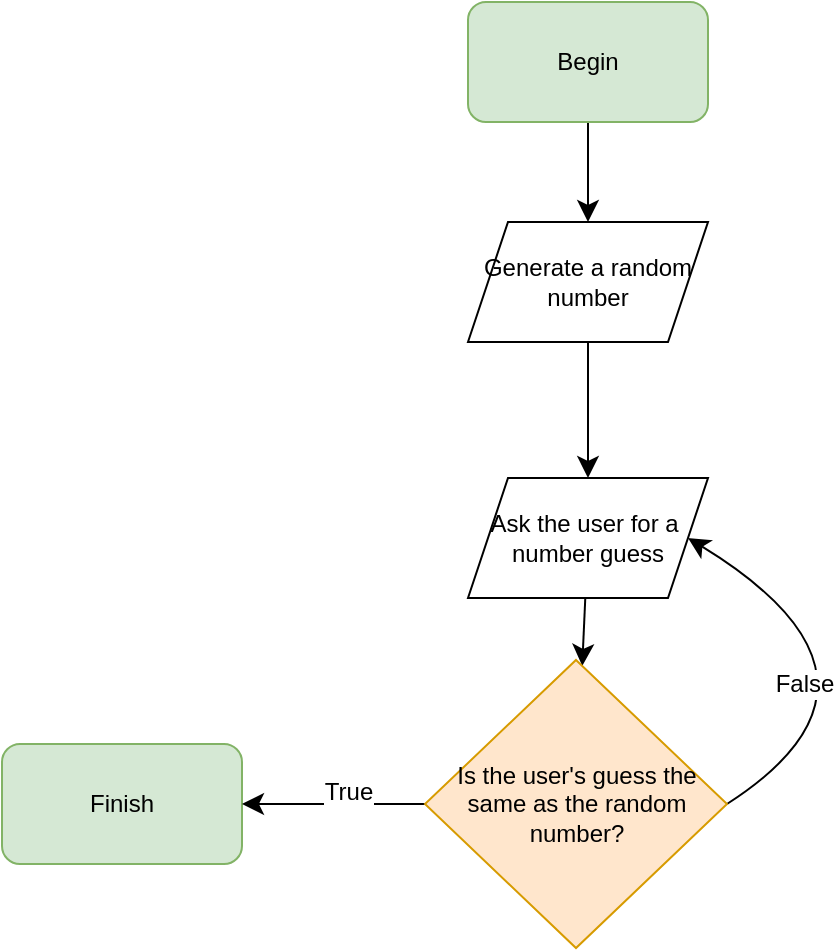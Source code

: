 <mxfile version="24.3.1" type="github">
  <diagram name="Page-1" id="0G8sVqlsxksGRJdZ1FBH">
    <mxGraphModel dx="1106" dy="1351" grid="0" gridSize="10" guides="1" tooltips="1" connect="1" arrows="1" fold="1" page="0" pageScale="1" pageWidth="850" pageHeight="1100" math="0" shadow="0">
      <root>
        <mxCell id="0" />
        <mxCell id="1" parent="0" />
        <mxCell id="Sd3g7WCt3OhlhqTGDNPi-2" value="" style="edgeStyle=none;curved=1;rounded=0;orthogonalLoop=1;jettySize=auto;html=1;fontSize=12;startSize=8;endSize=8;" edge="1" parent="1" source="Sd3g7WCt3OhlhqTGDNPi-3" target="Sd3g7WCt3OhlhqTGDNPi-5">
          <mxGeometry relative="1" as="geometry" />
        </mxCell>
        <mxCell id="Sd3g7WCt3OhlhqTGDNPi-3" value="Begin" style="rounded=1;whiteSpace=wrap;html=1;fillColor=#d5e8d4;strokeColor=#82b366;" vertex="1" parent="1">
          <mxGeometry x="106" y="-174" width="120" height="60" as="geometry" />
        </mxCell>
        <mxCell id="Sd3g7WCt3OhlhqTGDNPi-4" value="" style="edgeStyle=none;curved=1;rounded=0;orthogonalLoop=1;jettySize=auto;html=1;fontSize=12;startSize=8;endSize=8;" edge="1" parent="1" source="Sd3g7WCt3OhlhqTGDNPi-5" target="Sd3g7WCt3OhlhqTGDNPi-7">
          <mxGeometry relative="1" as="geometry" />
        </mxCell>
        <mxCell id="Sd3g7WCt3OhlhqTGDNPi-5" value="Generate a random number" style="shape=parallelogram;perimeter=parallelogramPerimeter;whiteSpace=wrap;html=1;fixedSize=1;" vertex="1" parent="1">
          <mxGeometry x="106" y="-64" width="120" height="60" as="geometry" />
        </mxCell>
        <mxCell id="Sd3g7WCt3OhlhqTGDNPi-32" value="" style="edgeStyle=none;curved=1;rounded=0;orthogonalLoop=1;jettySize=auto;html=1;fontSize=12;startSize=8;endSize=8;" edge="1" parent="1" source="Sd3g7WCt3OhlhqTGDNPi-7" target="Sd3g7WCt3OhlhqTGDNPi-18">
          <mxGeometry relative="1" as="geometry" />
        </mxCell>
        <mxCell id="Sd3g7WCt3OhlhqTGDNPi-7" value="Ask the user for a&amp;nbsp;&lt;div&gt;number guess&lt;/div&gt;" style="shape=parallelogram;perimeter=parallelogramPerimeter;whiteSpace=wrap;html=1;fixedSize=1;" vertex="1" parent="1">
          <mxGeometry x="106" y="64" width="120" height="60" as="geometry" />
        </mxCell>
        <mxCell id="Sd3g7WCt3OhlhqTGDNPi-17" value="Finish" style="rounded=1;whiteSpace=wrap;html=1;fillColor=#d5e8d4;strokeColor=#82b366;" vertex="1" parent="1">
          <mxGeometry x="-127" y="197" width="120" height="60" as="geometry" />
        </mxCell>
        <mxCell id="Sd3g7WCt3OhlhqTGDNPi-22" value="" style="edgeStyle=none;curved=1;rounded=0;orthogonalLoop=1;jettySize=auto;html=1;fontSize=12;startSize=8;endSize=8;" edge="1" parent="1" source="Sd3g7WCt3OhlhqTGDNPi-18" target="Sd3g7WCt3OhlhqTGDNPi-17">
          <mxGeometry relative="1" as="geometry" />
        </mxCell>
        <mxCell id="Sd3g7WCt3OhlhqTGDNPi-25" value="True" style="edgeLabel;html=1;align=center;verticalAlign=middle;resizable=0;points=[];fontSize=12;" vertex="1" connectable="0" parent="Sd3g7WCt3OhlhqTGDNPi-22">
          <mxGeometry x="-0.143" y="-6" relative="1" as="geometry">
            <mxPoint as="offset" />
          </mxGeometry>
        </mxCell>
        <mxCell id="Sd3g7WCt3OhlhqTGDNPi-35" style="edgeStyle=none;curved=1;rounded=0;orthogonalLoop=1;jettySize=auto;html=1;exitX=1;exitY=0.5;exitDx=0;exitDy=0;entryX=1;entryY=0.5;entryDx=0;entryDy=0;fontSize=12;startSize=8;endSize=8;" edge="1" parent="1" source="Sd3g7WCt3OhlhqTGDNPi-18" target="Sd3g7WCt3OhlhqTGDNPi-7">
          <mxGeometry relative="1" as="geometry">
            <Array as="points">
              <mxPoint x="332" y="165" />
            </Array>
          </mxGeometry>
        </mxCell>
        <mxCell id="Sd3g7WCt3OhlhqTGDNPi-36" value="False" style="edgeLabel;html=1;align=center;verticalAlign=middle;resizable=0;points=[];fontSize=12;" vertex="1" connectable="0" parent="Sd3g7WCt3OhlhqTGDNPi-35">
          <mxGeometry x="-0.484" y="30" relative="1" as="geometry">
            <mxPoint as="offset" />
          </mxGeometry>
        </mxCell>
        <mxCell id="Sd3g7WCt3OhlhqTGDNPi-18" value="Is the user&#39;s guess the same as the random number?" style="rhombus;whiteSpace=wrap;html=1;fillColor=#ffe6cc;strokeColor=#d79b00;" vertex="1" parent="1">
          <mxGeometry x="84.5" y="155" width="151" height="144" as="geometry" />
        </mxCell>
      </root>
    </mxGraphModel>
  </diagram>
</mxfile>
